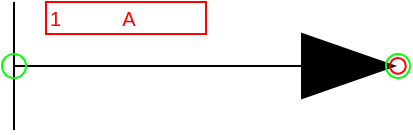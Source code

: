 <mxfile compressed="false" version="23.0.2" type="device">
  <diagram name="ND0028" id="pZUCFqLEkIhGJ9fpKpeo">
    <mxGraphModel dx="1418" dy="820" grid="1" gridSize="2" guides="1" tooltips="1" connect="1" arrows="1" fold="1" page="1" pageScale="1" pageWidth="1169" pageHeight="827" math="0" shadow="0">
      <root>
        <mxCell id="jstzb9-jNweRadbk4aqs-0" />
        <object label="Symbol" Width="12" Height="4" UoM="mm" id="jstzb9-jNweRadbk4aqs-124">
          <mxCell style="locked=1;" parent="jstzb9-jNweRadbk4aqs-0" />
        </object>
        <mxCell id="jstzb9-jNweRadbk4aqs-125" value="" style="triangle;whiteSpace=wrap;html=1;fontFamily=Helvetica;fontSize=16;fillColor=#000000;" parent="jstzb9-jNweRadbk4aqs-124" vertex="1">
          <mxGeometry x="400" y="176" width="46" height="32" as="geometry" />
        </mxCell>
        <mxCell id="8_dzSsTyCsE6NcApi0Qt-1" value="" style="endArrow=none;html=1;rounded=0;" parent="jstzb9-jNweRadbk4aqs-124" edge="1">
          <mxGeometry width="50" height="50" relative="1" as="geometry">
            <mxPoint x="256" y="224" as="sourcePoint" />
            <mxPoint x="256" y="160" as="targetPoint" />
          </mxGeometry>
        </mxCell>
        <mxCell id="8_dzSsTyCsE6NcApi0Qt-2" value="" style="endArrow=none;html=1;rounded=0;" parent="jstzb9-jNweRadbk4aqs-124" edge="1">
          <mxGeometry width="50" height="50" relative="1" as="geometry">
            <mxPoint x="400" y="192" as="sourcePoint" />
            <mxPoint x="256" y="192" as="targetPoint" />
          </mxGeometry>
        </mxCell>
        <mxCell id="jstzb9-jNweRadbk4aqs-132" value="Label" style="" parent="jstzb9-jNweRadbk4aqs-0" />
        <object label="%LabelLines%&amp;nbsp; &amp;nbsp; &amp;nbsp; &amp;nbsp; &amp;nbsp; &amp;nbsp;%LabelIndex%" placeholders="1" LabelLines="1" LabelIndex="A" id="EU1TTH83csC65U88NiWo-0">
          <mxCell style="rounded=0;whiteSpace=wrap;html=1;fillColor=none;strokeColor=#FF0000;fontColor=#FF0000;fontSize=10;align=left;" vertex="1" parent="jstzb9-jNweRadbk4aqs-132">
            <mxGeometry x="272" y="160" width="80" height="16" as="geometry" />
          </mxCell>
        </object>
        <mxCell id="jstzb9-jNweRadbk4aqs-126" value="Connection" style="" parent="jstzb9-jNweRadbk4aqs-0" />
        <object label="Connection" PipingConnector="Y" LabelConnector="N" SignalConnector="N" Direction="180" AuxiliaryConnector="N" id="8_dzSsTyCsE6NcApi0Qt-4">
          <mxCell style="vsdxID=1407;fillColor=none;gradientColor=none;shape=stencil(rVFbDsIgEDwNnyQU4glqvcfGblsilmZBS28vZGMsxg9j/JvZmX1kR5g2TLCg0CpE8hdcbR8nYY5CaztPSDZmJEwnTDt4wpH8be6ZL1CcBV39vUxI3KdKh1YbswPTEzuBzlmiVGmKau9zUKM+jlJJQrJBko8QrZ+rrQ5oRJnXyMHBWElhRVx25ebnw/5zVvPFWRm83jxY5zilvf4eSy5xpKZ7AA==);strokeColor=#00FF00;strokeWidth=1;points=[[0.5,0.5,0,0,0]];labelBackgroundColor=none;rounded=0;html=1;whiteSpace=wrap;aspect=fixed;noLabel=1;snapToPoint=1;container=0;fontSize=16;fontFamily=Helvetica;" parent="jstzb9-jNweRadbk4aqs-126" vertex="1">
            <mxGeometry x="250" y="186" width="12" height="12" as="geometry" />
          </mxCell>
        </object>
        <object label="Connection" PipingConnector="Y" LabelConnector="N" SignalConnector="N" Direction="0" AuxiliaryConnector="N" id="8_dzSsTyCsE6NcApi0Qt-5">
          <mxCell style="vsdxID=1407;fillColor=none;gradientColor=none;shape=stencil(rVFbDsIgEDwNnyQU4glqvcfGblsilmZBS28vZGMsxg9j/JvZmX1kR5g2TLCg0CpE8hdcbR8nYY5CaztPSDZmJEwnTDt4wpH8be6ZL1CcBV39vUxI3KdKh1YbswPTEzuBzlmiVGmKau9zUKM+jlJJQrJBko8QrZ+rrQ5oRJnXyMHBWElhRVx25ebnw/5zVvPFWRm83jxY5zilvf4eSy5xpKZ7AA==);strokeColor=#00FF00;strokeWidth=1;points=[[0.5,0.5,0,0,0]];labelBackgroundColor=none;rounded=0;html=1;whiteSpace=wrap;aspect=fixed;noLabel=1;snapToPoint=1;container=0;fontSize=16;" parent="jstzb9-jNweRadbk4aqs-126" vertex="1">
            <mxGeometry x="442" y="186" width="12" height="12" as="geometry" />
          </mxCell>
        </object>
        <mxCell id="jstzb9-jNweRadbk4aqs-133" value="Origo" style="" parent="jstzb9-jNweRadbk4aqs-0" />
        <object label="origo" id="jstzb9-jNweRadbk4aqs-134">
          <mxCell style="vsdxID=1407;fillColor=none;gradientColor=none;shape=stencil(rVFbDsIgEDwNnyQU4glqvcfGblsilmZBS28vZGMsxg9j/JvZmX1kR5g2TLCg0CpE8hdcbR8nYY5CaztPSDZmJEwnTDt4wpH8be6ZL1CcBV39vUxI3KdKh1YbswPTEzuBzlmiVGmKau9zUKM+jlJJQrJBko8QrZ+rrQ5oRJnXyMHBWElhRVx25ebnw/5zVvPFWRm83jxY5zilvf4eSy5xpKZ7AA==);strokeColor=#ff0000;strokeWidth=1;points=[[0.5,0.5,0,0,0]];labelBackgroundColor=none;rounded=0;html=1;whiteSpace=wrap;aspect=fixed;noLabel=1;snapToPoint=1;" parent="jstzb9-jNweRadbk4aqs-133" vertex="1">
            <mxGeometry x="444" y="188" width="7.874" height="7.87" as="geometry" />
          </mxCell>
        </object>
      </root>
    </mxGraphModel>
  </diagram>
</mxfile>
